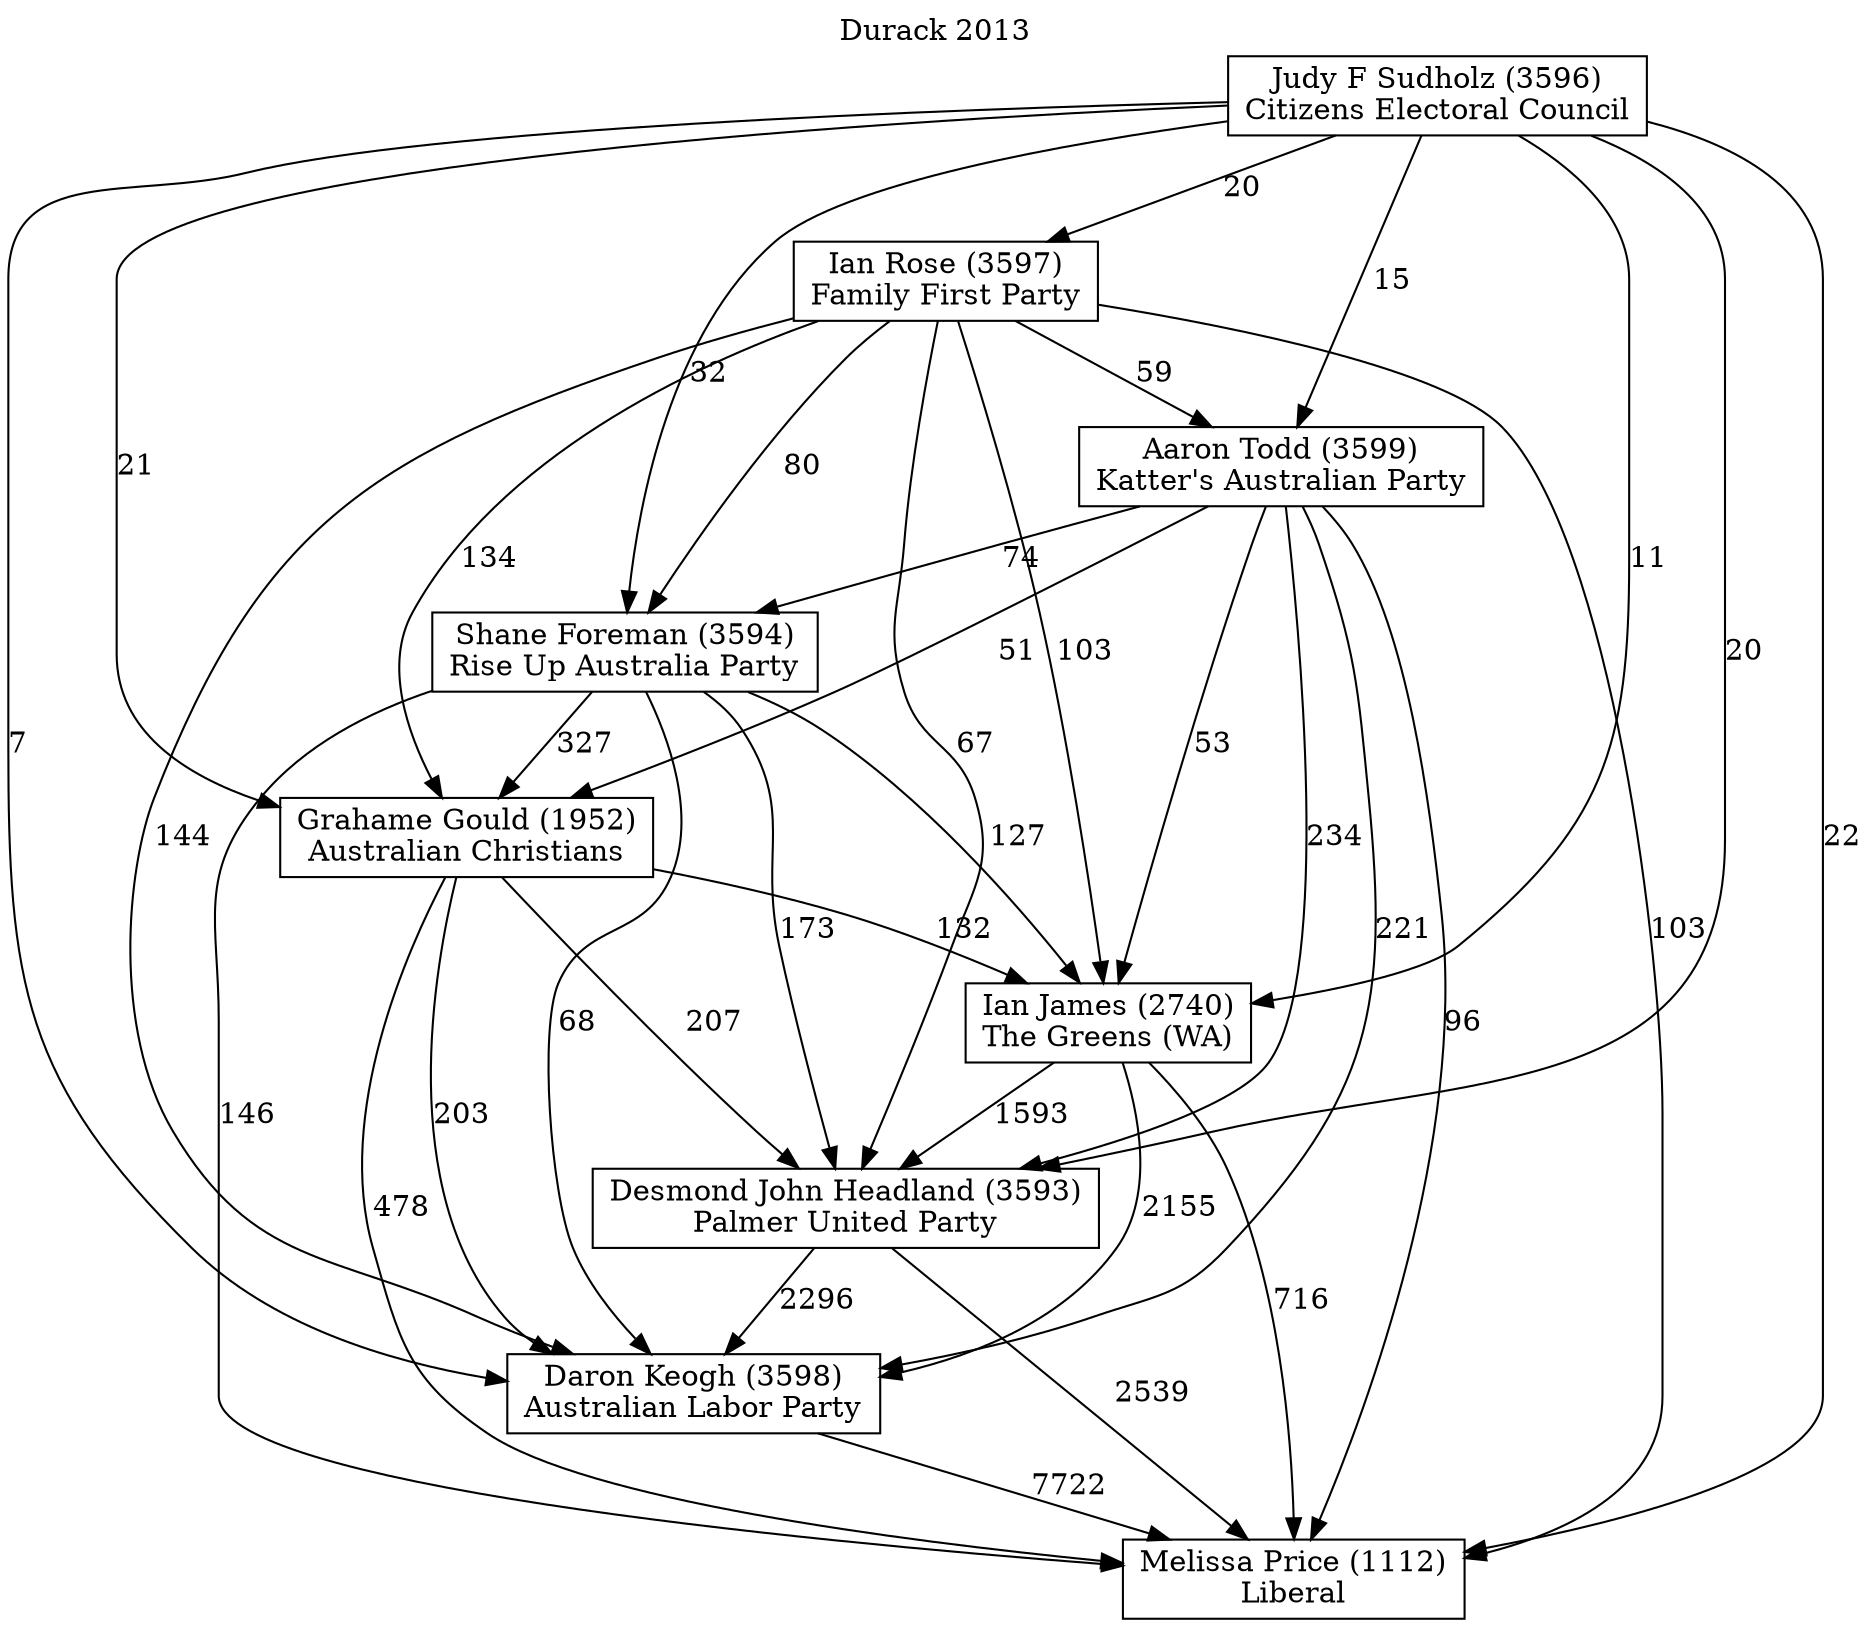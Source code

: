 // House preference flow
digraph "Melissa Price (1112)_Durack_2013" {
	graph [label="Durack 2013" labelloc=t mclimit=2]
	node [shape=box]
	"Melissa Price (1112)" [label="Melissa Price (1112)
Liberal"]
	"Daron Keogh (3598)" [label="Daron Keogh (3598)
Australian Labor Party"]
	"Desmond John Headland (3593)" [label="Desmond John Headland (3593)
Palmer United Party"]
	"Ian James (2740)" [label="Ian James (2740)
The Greens (WA)"]
	"Grahame Gould (1952)" [label="Grahame Gould (1952)
Australian Christians"]
	"Shane Foreman (3594)" [label="Shane Foreman (3594)
Rise Up Australia Party"]
	"Aaron Todd (3599)" [label="Aaron Todd (3599)
Katter's Australian Party"]
	"Ian Rose (3597)" [label="Ian Rose (3597)
Family First Party"]
	"Judy F Sudholz (3596)" [label="Judy F Sudholz (3596)
Citizens Electoral Council"]
	"Daron Keogh (3598)" -> "Melissa Price (1112)" [label=7722]
	"Desmond John Headland (3593)" -> "Daron Keogh (3598)" [label=2296]
	"Ian James (2740)" -> "Desmond John Headland (3593)" [label=1593]
	"Grahame Gould (1952)" -> "Ian James (2740)" [label=132]
	"Shane Foreman (3594)" -> "Grahame Gould (1952)" [label=327]
	"Aaron Todd (3599)" -> "Shane Foreman (3594)" [label=74]
	"Ian Rose (3597)" -> "Aaron Todd (3599)" [label=59]
	"Judy F Sudholz (3596)" -> "Ian Rose (3597)" [label=20]
	"Desmond John Headland (3593)" -> "Melissa Price (1112)" [label=2539]
	"Ian James (2740)" -> "Melissa Price (1112)" [label=716]
	"Grahame Gould (1952)" -> "Melissa Price (1112)" [label=478]
	"Shane Foreman (3594)" -> "Melissa Price (1112)" [label=146]
	"Aaron Todd (3599)" -> "Melissa Price (1112)" [label=96]
	"Ian Rose (3597)" -> "Melissa Price (1112)" [label=103]
	"Judy F Sudholz (3596)" -> "Melissa Price (1112)" [label=22]
	"Judy F Sudholz (3596)" -> "Aaron Todd (3599)" [label=15]
	"Ian Rose (3597)" -> "Shane Foreman (3594)" [label=80]
	"Judy F Sudholz (3596)" -> "Shane Foreman (3594)" [label=32]
	"Aaron Todd (3599)" -> "Grahame Gould (1952)" [label=51]
	"Ian Rose (3597)" -> "Grahame Gould (1952)" [label=134]
	"Judy F Sudholz (3596)" -> "Grahame Gould (1952)" [label=21]
	"Shane Foreman (3594)" -> "Ian James (2740)" [label=127]
	"Aaron Todd (3599)" -> "Ian James (2740)" [label=53]
	"Ian Rose (3597)" -> "Ian James (2740)" [label=103]
	"Judy F Sudholz (3596)" -> "Ian James (2740)" [label=11]
	"Grahame Gould (1952)" -> "Desmond John Headland (3593)" [label=207]
	"Shane Foreman (3594)" -> "Desmond John Headland (3593)" [label=173]
	"Aaron Todd (3599)" -> "Desmond John Headland (3593)" [label=234]
	"Ian Rose (3597)" -> "Desmond John Headland (3593)" [label=67]
	"Judy F Sudholz (3596)" -> "Desmond John Headland (3593)" [label=20]
	"Ian James (2740)" -> "Daron Keogh (3598)" [label=2155]
	"Grahame Gould (1952)" -> "Daron Keogh (3598)" [label=203]
	"Shane Foreman (3594)" -> "Daron Keogh (3598)" [label=68]
	"Aaron Todd (3599)" -> "Daron Keogh (3598)" [label=221]
	"Ian Rose (3597)" -> "Daron Keogh (3598)" [label=144]
	"Judy F Sudholz (3596)" -> "Daron Keogh (3598)" [label=7]
}
